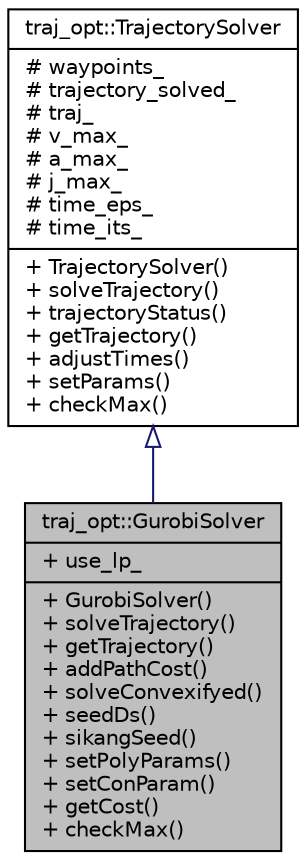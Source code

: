 digraph "traj_opt::GurobiSolver"
{
 // LATEX_PDF_SIZE
  edge [fontname="Helvetica",fontsize="10",labelfontname="Helvetica",labelfontsize="10"];
  node [fontname="Helvetica",fontsize="10",shape=record];
  Node1 [label="{traj_opt::GurobiSolver\n|+ use_lp_\l|+ GurobiSolver()\l+ solveTrajectory()\l+ getTrajectory()\l+ addPathCost()\l+ solveConvexifyed()\l+ seedDs()\l+ sikangSeed()\l+ setPolyParams()\l+ setConParam()\l+ getCost()\l+ checkMax()\l}",height=0.2,width=0.4,color="black", fillcolor="grey75", style="filled", fontcolor="black",tooltip=" "];
  Node2 -> Node1 [dir="back",color="midnightblue",fontsize="10",style="solid",arrowtail="onormal",fontname="Helvetica"];
  Node2 [label="{traj_opt::TrajectorySolver\n|# waypoints_\l# trajectory_solved_\l# traj_\l# v_max_\l# a_max_\l# j_max_\l# time_eps_\l# time_its_\l|+ TrajectorySolver()\l+ solveTrajectory()\l+ trajectoryStatus()\l+ getTrajectory()\l+ adjustTimes()\l+ setParams()\l+ checkMax()\l}",height=0.2,width=0.4,color="black", fillcolor="white", style="filled",URL="$classtraj__opt_1_1TrajectorySolver.html",tooltip=" "];
}
